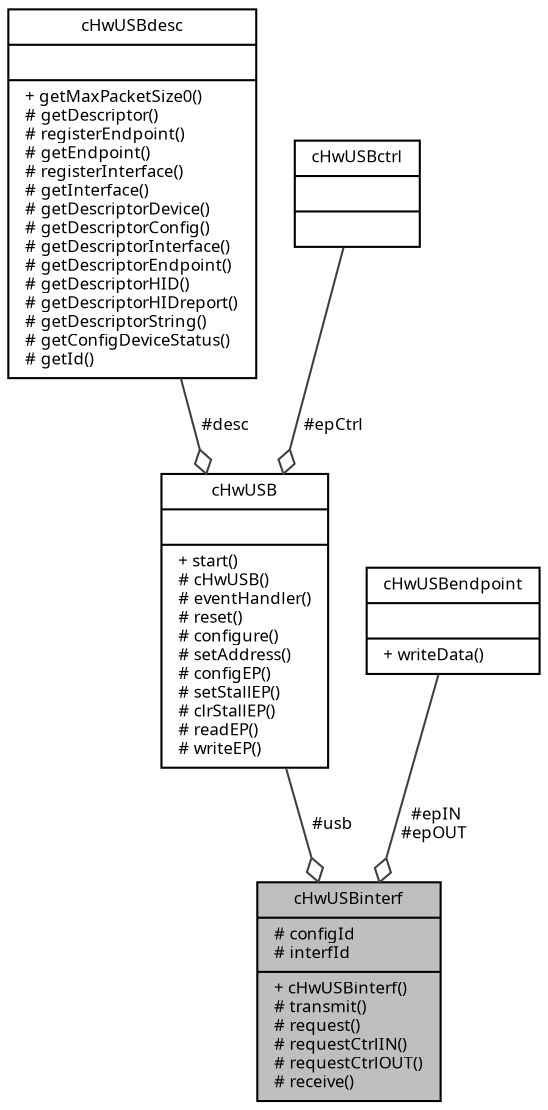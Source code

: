 digraph "cHwUSBinterf"
{
  edge [fontname="Sans",fontsize="8",labelfontname="Sans",labelfontsize="8"];
  node [fontname="Sans",fontsize="8",shape=record];
  Node1 [label="{cHwUSBinterf\n|# configId\l# interfId\l|+ cHwUSBinterf()\l# transmit()\l# request()\l# requestCtrlIN()\l# requestCtrlOUT()\l# receive()\l}",height=0.2,width=0.4,color="black", fillcolor="grey75", style="filled", fontcolor="black"];
  Node2 -> Node1 [color="grey25",fontsize="8",style="solid",label=" #usb" ,arrowhead="odiamond",fontname="Sans"];
  Node2 [label="{cHwUSB\n||+ start()\l# cHwUSB()\l# eventHandler()\l# reset()\l# configure()\l# setAddress()\l# configEP()\l# setStallEP()\l# clrStallEP()\l# readEP()\l# writeEP()\l}",height=0.2,width=0.4,color="black", fillcolor="white", style="filled",URL="$classc_hw_u_s_b.html",tooltip="Abstract interface to USB hardware. "];
  Node3 -> Node2 [color="grey25",fontsize="8",style="solid",label=" #desc" ,arrowhead="odiamond",fontname="Sans"];
  Node3 [label="{cHwUSBdesc\n||+ getMaxPacketSize0()\l# getDescriptor()\l# registerEndpoint()\l# getEndpoint()\l# registerInterface()\l# getInterface()\l# getDescriptorDevice()\l# getDescriptorConfig()\l# getDescriptorInterface()\l# getDescriptorEndpoint()\l# getDescriptorHID()\l# getDescriptorHIDreport()\l# getDescriptorString()\l# getConfigDeviceStatus()\l# getId()\l}",height=0.2,width=0.4,color="black", fillcolor="white", style="filled",URL="$classc_hw_u_s_bdesc.html",tooltip="Abstract base class for USB descriptor. "];
  Node4 -> Node2 [color="grey25",fontsize="8",style="solid",label=" #epCtrl" ,arrowhead="odiamond",fontname="Sans"];
  Node4 [label="{cHwUSBctrl\n||}",height=0.2,width=0.4,color="black", fillcolor="white", style="filled",URL="$classc_hw_u_s_bctrl.html",tooltip="Control Endpoint (IN and OUT) "];
  Node5 -> Node1 [color="grey25",fontsize="8",style="solid",label=" #epIN\n#epOUT" ,arrowhead="odiamond",fontname="Sans"];
  Node5 [label="{cHwUSBendpoint\n||+ writeData()\l}",height=0.2,width=0.4,color="black", fillcolor="white", style="filled",URL="$classc_hw_u_s_bendpoint.html",tooltip="Endpoint. "];
}

